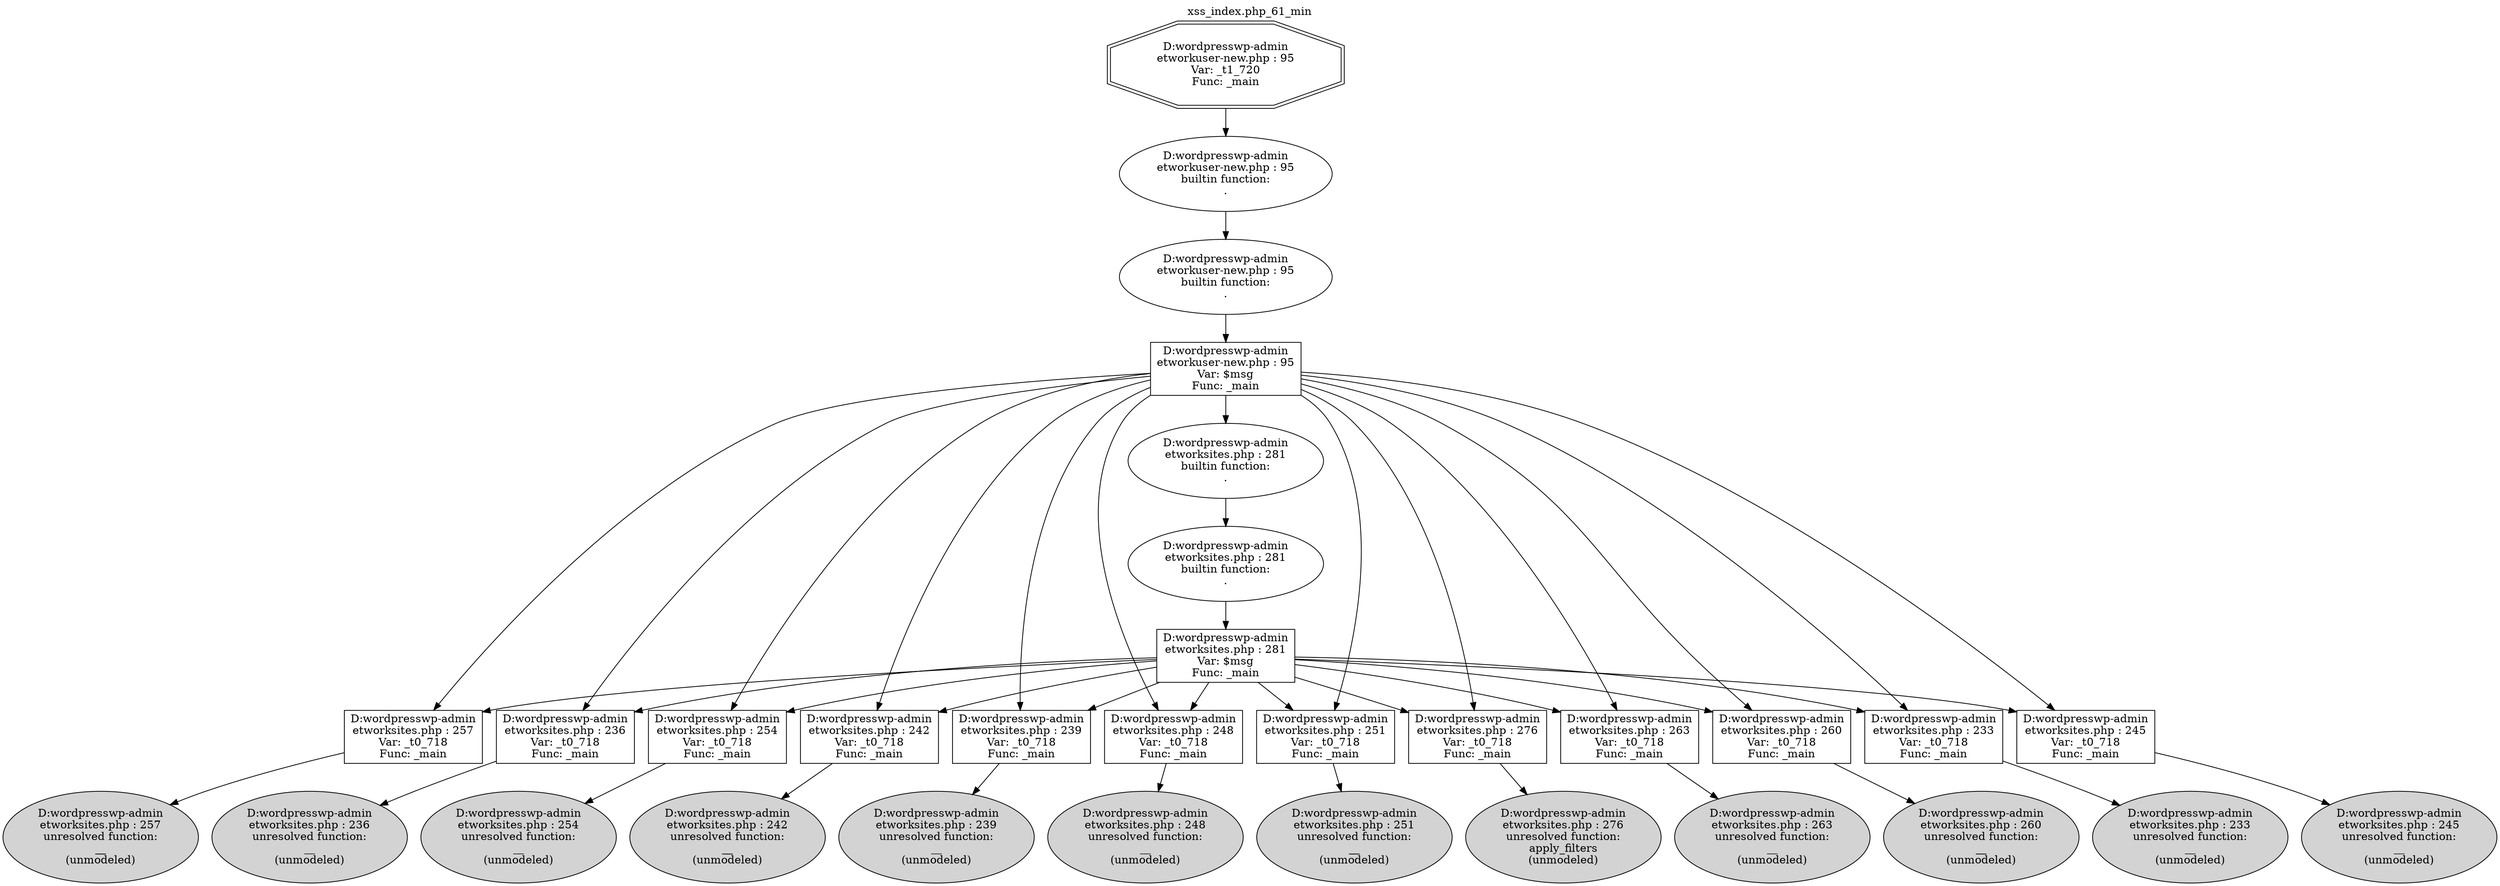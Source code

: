 digraph cfg {
  label="xss_index.php_61_min";
  labelloc=t;
  n1 [shape=doubleoctagon, label="D:\wordpress\wp-admin\network\user-new.php : 95\nVar: _t1_720\nFunc: _main\n"];
  n2 [shape=ellipse, label="D:\wordpress\wp-admin\network\user-new.php : 95\nbuiltin function:\n.\n"];
  n3 [shape=ellipse, label="D:\wordpress\wp-admin\network\user-new.php : 95\nbuiltin function:\n.\n"];
  n4 [shape=box, label="D:\wordpress\wp-admin\network\user-new.php : 95\nVar: $msg\nFunc: _main\n"];
  n5 [shape=box, label="D:\wordpress\wp-admin\network\sites.php : 257\nVar: _t0_718\nFunc: _main\n"];
  n6 [shape=ellipse, label="D:\wordpress\wp-admin\network\sites.php : 257\nunresolved function:\n__\n(unmodeled)\n",style=filled];
  n7 [shape=box, label="D:\wordpress\wp-admin\network\sites.php : 236\nVar: _t0_718\nFunc: _main\n"];
  n8 [shape=ellipse, label="D:\wordpress\wp-admin\network\sites.php : 236\nunresolved function:\n__\n(unmodeled)\n",style=filled];
  n9 [shape=box, label="D:\wordpress\wp-admin\network\sites.php : 254\nVar: _t0_718\nFunc: _main\n"];
  n10 [shape=ellipse, label="D:\wordpress\wp-admin\network\sites.php : 254\nunresolved function:\n__\n(unmodeled)\n",style=filled];
  n11 [shape=box, label="D:\wordpress\wp-admin\network\sites.php : 242\nVar: _t0_718\nFunc: _main\n"];
  n12 [shape=ellipse, label="D:\wordpress\wp-admin\network\sites.php : 242\nunresolved function:\n__\n(unmodeled)\n",style=filled];
  n13 [shape=box, label="D:\wordpress\wp-admin\network\sites.php : 239\nVar: _t0_718\nFunc: _main\n"];
  n14 [shape=ellipse, label="D:\wordpress\wp-admin\network\sites.php : 239\nunresolved function:\n__\n(unmodeled)\n",style=filled];
  n15 [shape=box, label="D:\wordpress\wp-admin\network\sites.php : 248\nVar: _t0_718\nFunc: _main\n"];
  n16 [shape=ellipse, label="D:\wordpress\wp-admin\network\sites.php : 248\nunresolved function:\n__\n(unmodeled)\n",style=filled];
  n17 [shape=box, label="D:\wordpress\wp-admin\network\sites.php : 251\nVar: _t0_718\nFunc: _main\n"];
  n18 [shape=ellipse, label="D:\wordpress\wp-admin\network\sites.php : 251\nunresolved function:\n__\n(unmodeled)\n",style=filled];
  n19 [shape=box, label="D:\wordpress\wp-admin\network\sites.php : 276\nVar: _t0_718\nFunc: _main\n"];
  n20 [shape=ellipse, label="D:\wordpress\wp-admin\network\sites.php : 276\nunresolved function:\napply_filters\n(unmodeled)\n",style=filled];
  n21 [shape=box, label="D:\wordpress\wp-admin\network\sites.php : 263\nVar: _t0_718\nFunc: _main\n"];
  n22 [shape=ellipse, label="D:\wordpress\wp-admin\network\sites.php : 263\nunresolved function:\n__\n(unmodeled)\n",style=filled];
  n23 [shape=ellipse, label="D:\wordpress\wp-admin\network\sites.php : 281\nbuiltin function:\n.\n"];
  n24 [shape=ellipse, label="D:\wordpress\wp-admin\network\sites.php : 281\nbuiltin function:\n.\n"];
  n25 [shape=box, label="D:\wordpress\wp-admin\network\sites.php : 281\nVar: $msg\nFunc: _main\n"];
  n26 [shape=box, label="D:\wordpress\wp-admin\network\sites.php : 260\nVar: _t0_718\nFunc: _main\n"];
  n27 [shape=ellipse, label="D:\wordpress\wp-admin\network\sites.php : 260\nunresolved function:\n__\n(unmodeled)\n",style=filled];
  n28 [shape=box, label="D:\wordpress\wp-admin\network\sites.php : 233\nVar: _t0_718\nFunc: _main\n"];
  n29 [shape=ellipse, label="D:\wordpress\wp-admin\network\sites.php : 233\nunresolved function:\n__\n(unmodeled)\n",style=filled];
  n30 [shape=box, label="D:\wordpress\wp-admin\network\sites.php : 245\nVar: _t0_718\nFunc: _main\n"];
  n31 [shape=ellipse, label="D:\wordpress\wp-admin\network\sites.php : 245\nunresolved function:\n__\n(unmodeled)\n",style=filled];
  n1 -> n2;
  n2 -> n3;
  n3 -> n4;
  n4 -> n5;
  n4 -> n7;
  n4 -> n9;
  n4 -> n11;
  n4 -> n13;
  n4 -> n15;
  n4 -> n17;
  n4 -> n19;
  n4 -> n21;
  n4 -> n23;
  n4 -> n26;
  n4 -> n28;
  n4 -> n30;
  n5 -> n6;
  n7 -> n8;
  n9 -> n10;
  n11 -> n12;
  n13 -> n14;
  n15 -> n16;
  n17 -> n18;
  n19 -> n20;
  n21 -> n22;
  n23 -> n24;
  n24 -> n25;
  n25 -> n5;
  n25 -> n7;
  n25 -> n9;
  n25 -> n11;
  n25 -> n13;
  n25 -> n15;
  n25 -> n17;
  n25 -> n19;
  n25 -> n21;
  n25 -> n26;
  n25 -> n28;
  n25 -> n30;
  n26 -> n27;
  n28 -> n29;
  n30 -> n31;
}
